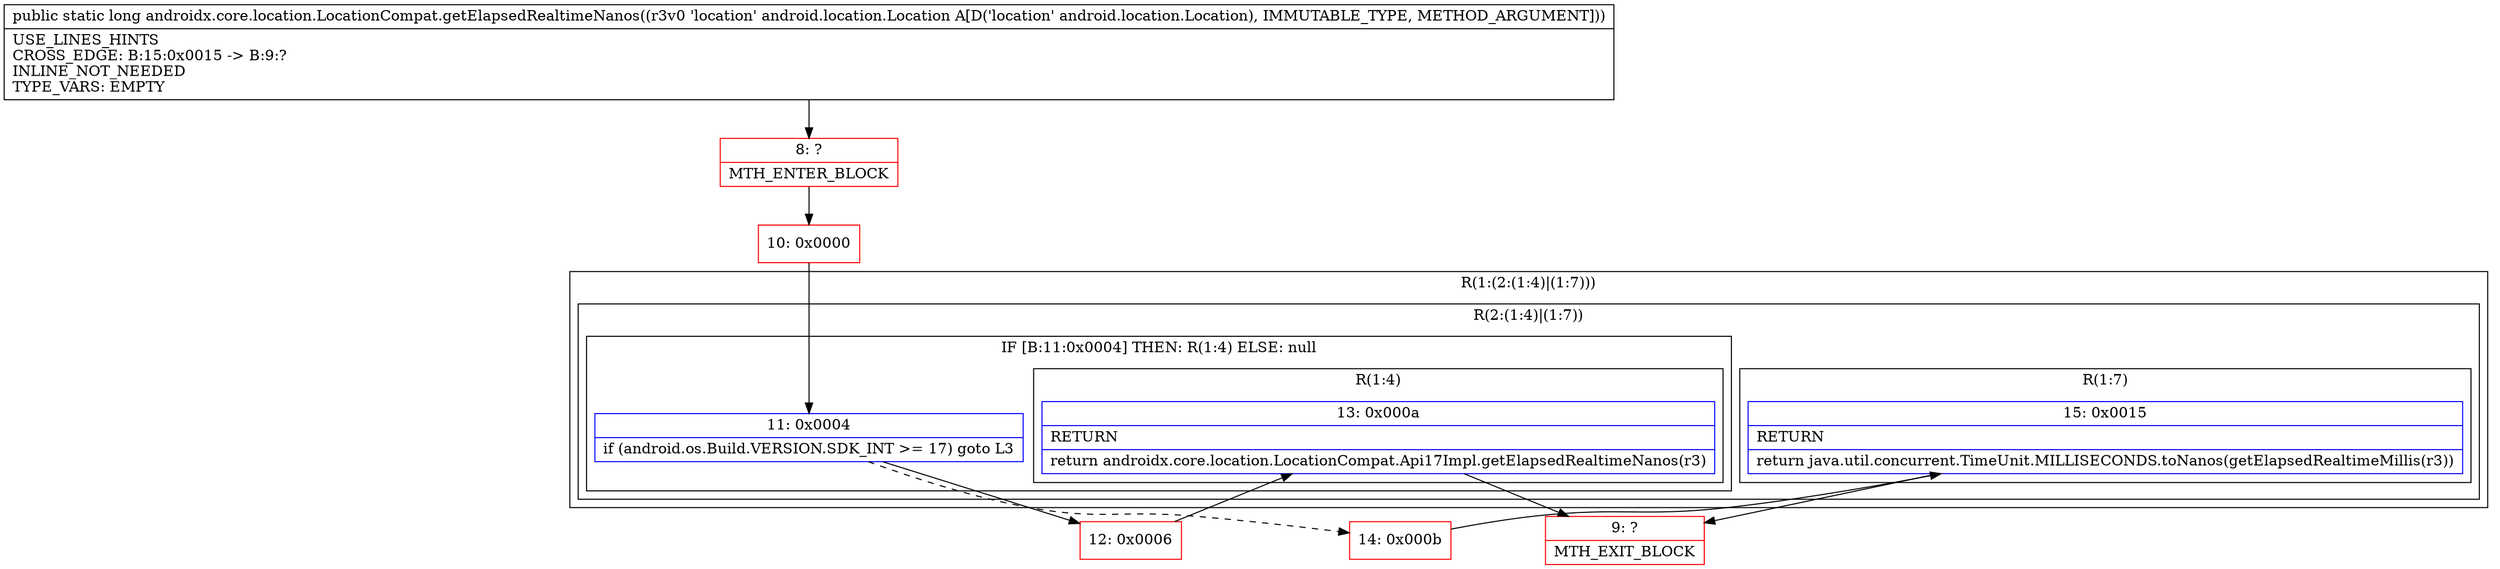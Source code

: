 digraph "CFG forandroidx.core.location.LocationCompat.getElapsedRealtimeNanos(Landroid\/location\/Location;)J" {
subgraph cluster_Region_193856649 {
label = "R(1:(2:(1:4)|(1:7)))";
node [shape=record,color=blue];
subgraph cluster_Region_1761289443 {
label = "R(2:(1:4)|(1:7))";
node [shape=record,color=blue];
subgraph cluster_IfRegion_950123665 {
label = "IF [B:11:0x0004] THEN: R(1:4) ELSE: null";
node [shape=record,color=blue];
Node_11 [shape=record,label="{11\:\ 0x0004|if (android.os.Build.VERSION.SDK_INT \>= 17) goto L3\l}"];
subgraph cluster_Region_235106910 {
label = "R(1:4)";
node [shape=record,color=blue];
Node_13 [shape=record,label="{13\:\ 0x000a|RETURN\l|return androidx.core.location.LocationCompat.Api17Impl.getElapsedRealtimeNanos(r3)\l}"];
}
}
subgraph cluster_Region_1976730971 {
label = "R(1:7)";
node [shape=record,color=blue];
Node_15 [shape=record,label="{15\:\ 0x0015|RETURN\l|return java.util.concurrent.TimeUnit.MILLISECONDS.toNanos(getElapsedRealtimeMillis(r3))\l}"];
}
}
}
Node_8 [shape=record,color=red,label="{8\:\ ?|MTH_ENTER_BLOCK\l}"];
Node_10 [shape=record,color=red,label="{10\:\ 0x0000}"];
Node_12 [shape=record,color=red,label="{12\:\ 0x0006}"];
Node_9 [shape=record,color=red,label="{9\:\ ?|MTH_EXIT_BLOCK\l}"];
Node_14 [shape=record,color=red,label="{14\:\ 0x000b}"];
MethodNode[shape=record,label="{public static long androidx.core.location.LocationCompat.getElapsedRealtimeNanos((r3v0 'location' android.location.Location A[D('location' android.location.Location), IMMUTABLE_TYPE, METHOD_ARGUMENT]))  | USE_LINES_HINTS\lCROSS_EDGE: B:15:0x0015 \-\> B:9:?\lINLINE_NOT_NEEDED\lTYPE_VARS: EMPTY\l}"];
MethodNode -> Node_8;Node_11 -> Node_12;
Node_11 -> Node_14[style=dashed];
Node_13 -> Node_9;
Node_15 -> Node_9;
Node_8 -> Node_10;
Node_10 -> Node_11;
Node_12 -> Node_13;
Node_14 -> Node_15;
}

